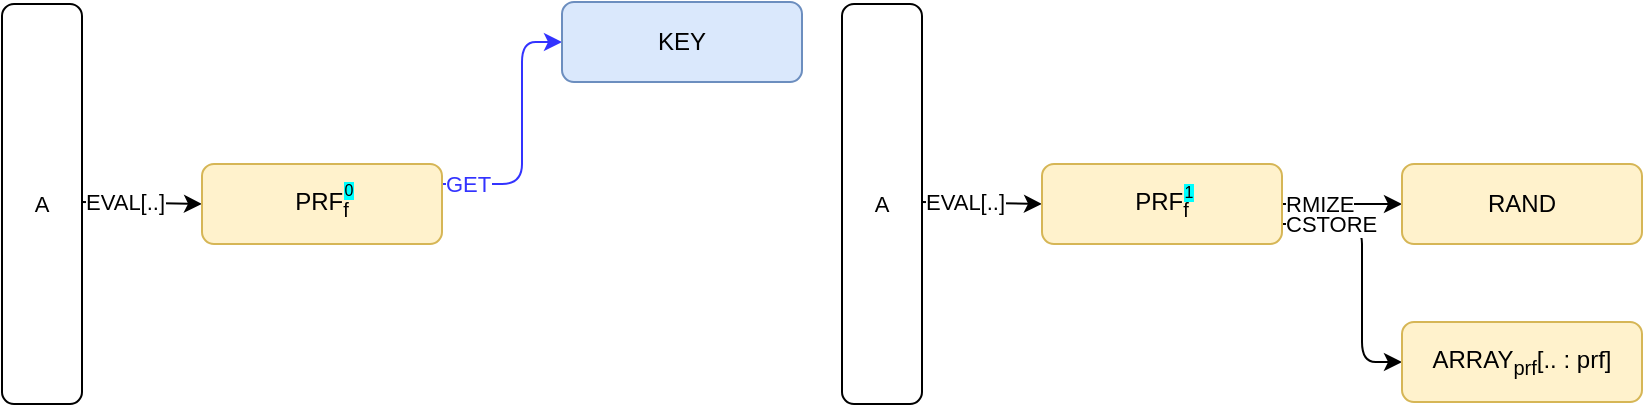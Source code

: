 <mxfile version="12.2.9" type="device" pages="1"><diagram id="xJSIGuNxlJO1YPHD9Vcm" name="Page-1"><mxGraphModel dx="746" dy="509" grid="1" gridSize="10" guides="1" tooltips="1" connect="1" arrows="1" fold="1" page="1" pageScale="1" pageWidth="1654" pageHeight="1169" math="0" shadow="0"><root><mxCell id="0"/><mxCell id="1" parent="0"/><mxCell id="zPIuAUTArbj21rFynpwa-108" value="GET" style="edgeStyle=orthogonalEdgeStyle;rounded=1;orthogonalLoop=1;jettySize=auto;html=1;exitX=1;exitY=0.25;exitDx=0;exitDy=0;entryX=0;entryY=0.5;entryDx=0;entryDy=0;strokeColor=#3333FF;fontSize=11;fontColor=#3333FF;align=left;" parent="1" source="zPIuAUTArbj21rFynpwa-103" target="zPIuAUTArbj21rFynpwa-105" edge="1"><mxGeometry x="-0.389" y="40" relative="1" as="geometry"><Array as="points"><mxPoint x="320" y="170"/><mxPoint x="320" y="99"/></Array><mxPoint as="offset"/></mxGeometry></mxCell><mxCell id="zPIuAUTArbj21rFynpwa-102" value="&lt;font color=&quot;#000000&quot;&gt;A&lt;/font&gt;" style="rounded=1;whiteSpace=wrap;html=1;labelBackgroundColor=none;fontSize=11;fontColor=#3333FF;" parent="1" vertex="1"><mxGeometry x="60" y="80" width="40" height="200" as="geometry"/></mxCell><mxCell id="zPIuAUTArbj21rFynpwa-110" value="&lt;font color=&quot;#000000&quot;&gt;EVAL[..]&lt;/font&gt;" style="edgeStyle=orthogonalEdgeStyle;rounded=1;orthogonalLoop=1;jettySize=auto;html=1;entryX=0;entryY=0.5;entryDx=0;entryDy=0;strokeColor=#000000;fontSize=11;fontColor=#3333FF;align=left;exitX=0.989;exitY=0.428;exitDx=0;exitDy=0;exitPerimeter=0;" parent="1" target="zPIuAUTArbj21rFynpwa-103" edge="1"><mxGeometry x="-1" relative="1" as="geometry"><mxPoint x="100" y="179" as="sourcePoint"/><mxPoint as="offset"/></mxGeometry></mxCell><mxCell id="zPIuAUTArbj21rFynpwa-103" value="PRF&lt;sub&gt;f&lt;/sub&gt;" style="rounded=1;whiteSpace=wrap;html=1;fillColor=#fff2cc;strokeColor=#d6b656;" parent="1" vertex="1"><mxGeometry x="160" y="160" width="120" height="40" as="geometry"/></mxCell><mxCell id="zPIuAUTArbj21rFynpwa-105" value="KEY" style="rounded=1;whiteSpace=wrap;html=1;fillColor=#dae8fc;strokeColor=#6c8ebf;" parent="1" vertex="1"><mxGeometry x="340" y="79" width="120" height="40" as="geometry"/></mxCell><mxCell id="vCYKrViYTbe_JkMEA-nA-7" value="RMIZE" style="edgeStyle=orthogonalEdgeStyle;rounded=0;orthogonalLoop=1;jettySize=auto;html=1;exitX=1;exitY=0.5;exitDx=0;exitDy=0;entryX=0;entryY=0.5;entryDx=0;entryDy=0;align=left;" edge="1" parent="1" source="vCYKrViYTbe_JkMEA-nA-11" target="vCYKrViYTbe_JkMEA-nA-14"><mxGeometry x="-1" relative="1" as="geometry"><mxPoint as="offset"/></mxGeometry></mxCell><mxCell id="vCYKrViYTbe_JkMEA-nA-8" value="&lt;font color=&quot;#000000&quot;&gt;A&lt;/font&gt;" style="rounded=1;whiteSpace=wrap;html=1;labelBackgroundColor=none;fontSize=11;fontColor=#3333FF;" vertex="1" parent="1"><mxGeometry x="480" y="80" width="40" height="200" as="geometry"/></mxCell><mxCell id="vCYKrViYTbe_JkMEA-nA-9" value="&lt;font color=&quot;#000000&quot;&gt;EVAL[..]&lt;/font&gt;" style="edgeStyle=orthogonalEdgeStyle;rounded=1;orthogonalLoop=1;jettySize=auto;html=1;entryX=0;entryY=0.5;entryDx=0;entryDy=0;strokeColor=#000000;fontSize=11;fontColor=#3333FF;align=left;exitX=0.989;exitY=0.428;exitDx=0;exitDy=0;exitPerimeter=0;" edge="1" parent="1" target="vCYKrViYTbe_JkMEA-nA-11"><mxGeometry x="-1" relative="1" as="geometry"><mxPoint x="520" y="179" as="sourcePoint"/><mxPoint as="offset"/></mxGeometry></mxCell><mxCell id="vCYKrViYTbe_JkMEA-nA-10" value="&lt;font color=&quot;#000000&quot;&gt;CSTORE&lt;/font&gt;" style="edgeStyle=orthogonalEdgeStyle;rounded=1;orthogonalLoop=1;jettySize=auto;html=1;exitX=1;exitY=0.75;exitDx=0;exitDy=0;entryX=0;entryY=0.5;entryDx=0;entryDy=0;strokeColor=#000000;fontSize=11;fontColor=#3333FF;align=left;" edge="1" parent="1" source="vCYKrViYTbe_JkMEA-nA-11" target="vCYKrViYTbe_JkMEA-nA-13"><mxGeometry x="-0.38" y="-40" relative="1" as="geometry"><Array as="points"><mxPoint x="740" y="190"/><mxPoint x="740" y="259"/></Array><mxPoint as="offset"/></mxGeometry></mxCell><mxCell id="vCYKrViYTbe_JkMEA-nA-11" value="PRF&lt;sub&gt;f&lt;/sub&gt;" style="rounded=1;whiteSpace=wrap;html=1;fillColor=#fff2cc;strokeColor=#d6b656;" vertex="1" parent="1"><mxGeometry x="580" y="160" width="120" height="40" as="geometry"/></mxCell><mxCell id="vCYKrViYTbe_JkMEA-nA-13" value="ARRAY&lt;sub&gt;prf&lt;/sub&gt;[.. : prf]" style="rounded=1;whiteSpace=wrap;html=1;fillColor=#fff2cc;strokeColor=#d6b656;" vertex="1" parent="1"><mxGeometry x="760" y="239" width="120" height="40" as="geometry"/></mxCell><mxCell id="vCYKrViYTbe_JkMEA-nA-14" value="RAND" style="rounded=1;whiteSpace=wrap;html=1;fillColor=#fff2cc;strokeColor=#d6b656;" vertex="1" parent="1"><mxGeometry x="760" y="160" width="120" height="40" as="geometry"/></mxCell><mxCell id="vCYKrViYTbe_JkMEA-nA-15" value="&lt;font style=&quot;background-color: rgb(0 , 255 , 255) ; font-size: 8px&quot;&gt;0&lt;/font&gt;" style="text;html=1;align=center;verticalAlign=middle;resizable=0;points=[];;autosize=1;" vertex="1" parent="1"><mxGeometry x="223" y="162" width="20" height="20" as="geometry"/></mxCell><mxCell id="vCYKrViYTbe_JkMEA-nA-16" value="&lt;font style=&quot;background-color: rgb(0 , 255 , 255) ; font-size: 8px&quot;&gt;1&lt;/font&gt;" style="text;html=1;align=center;verticalAlign=middle;resizable=0;points=[];;autosize=1;" vertex="1" parent="1"><mxGeometry x="643" y="163" width="20" height="20" as="geometry"/></mxCell></root></mxGraphModel></diagram></mxfile>